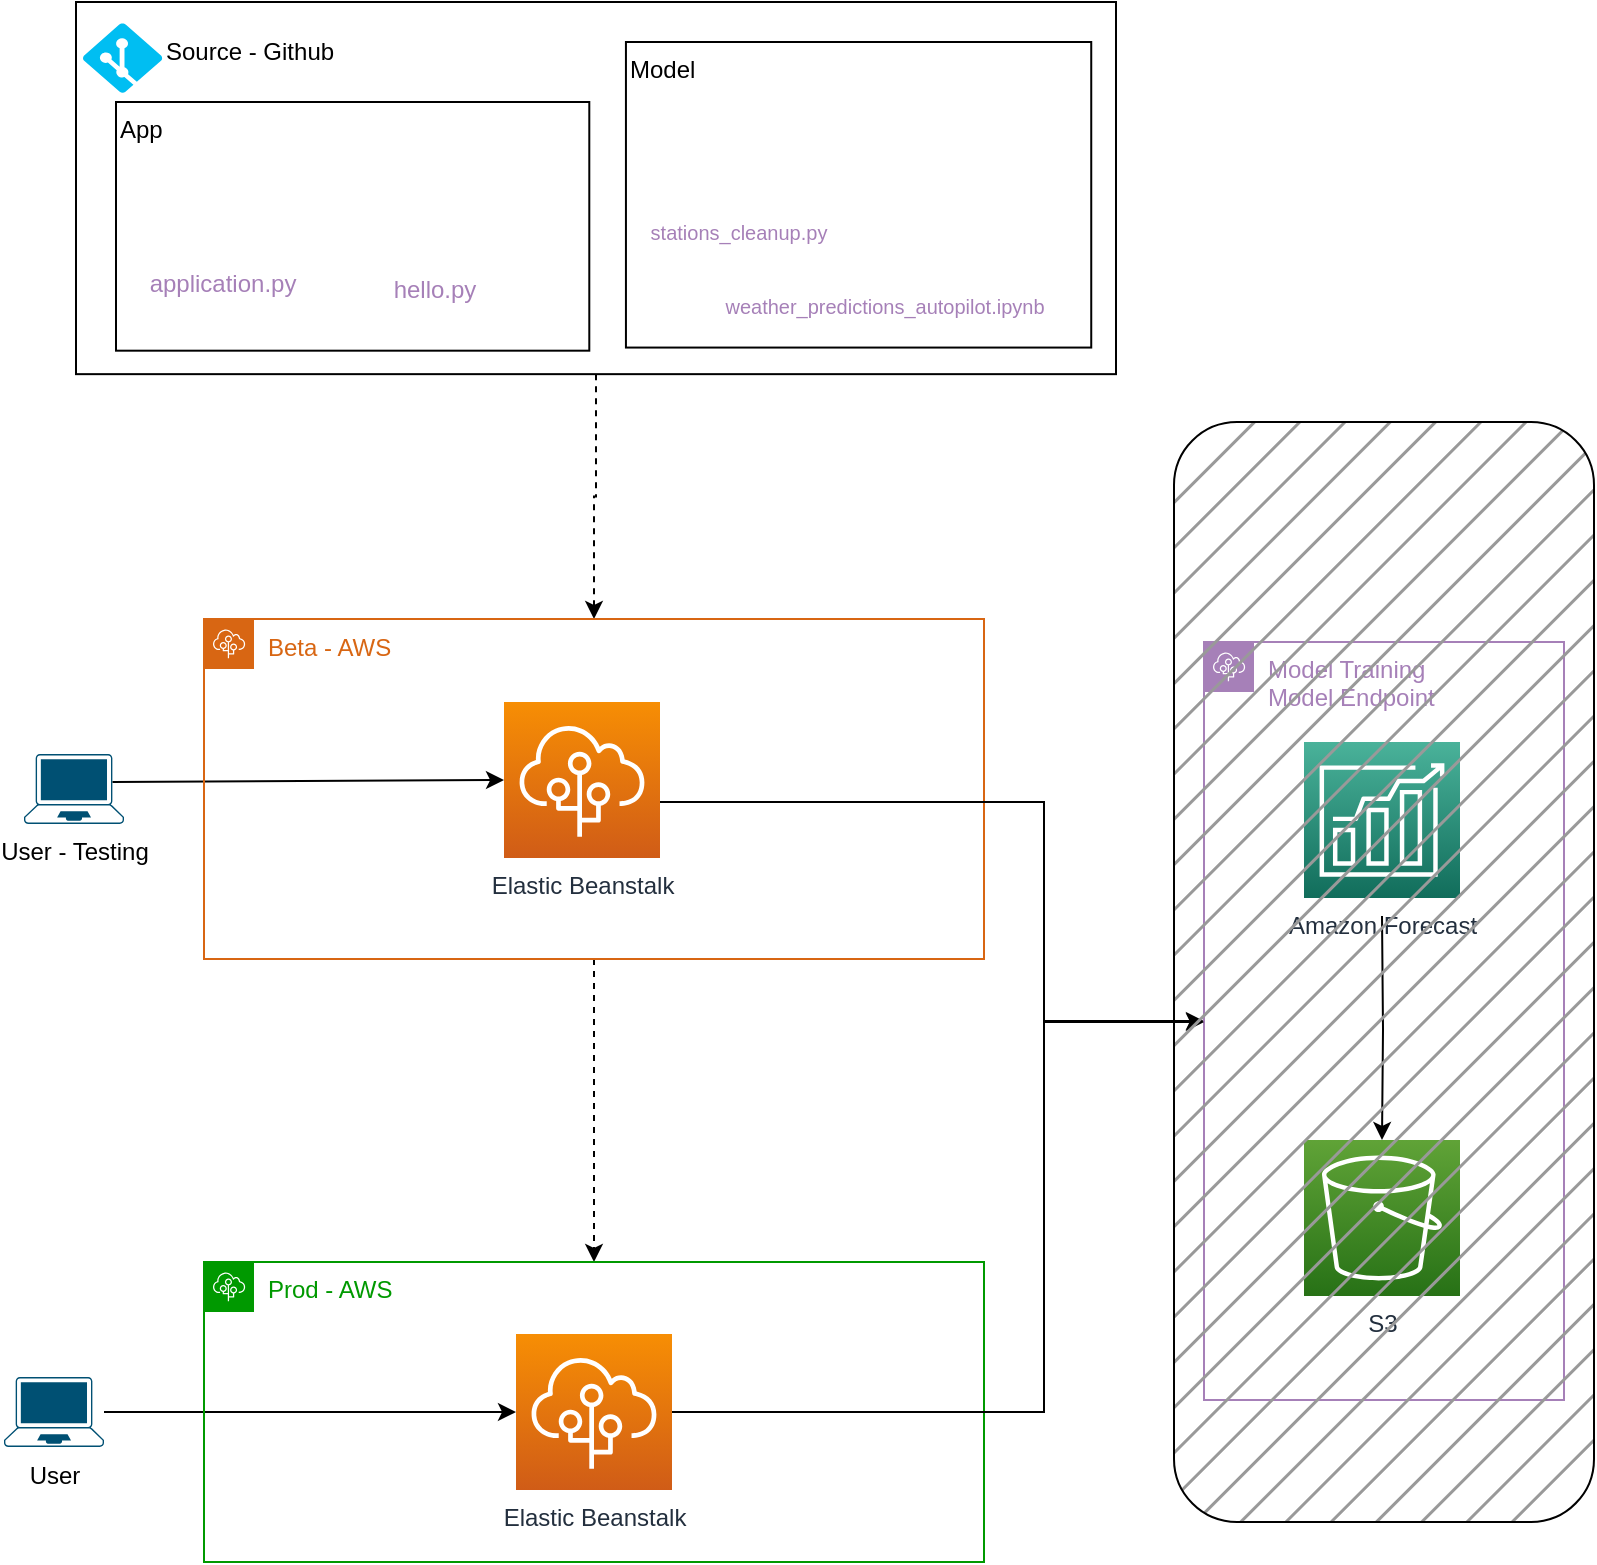 <mxfile version="20.4.1" type="github">
  <diagram id="uCUmhPaclYyrkWVYoByS" name="Page-1">
    <mxGraphModel dx="1272" dy="690" grid="1" gridSize="10" guides="1" tooltips="1" connect="1" arrows="1" fold="1" page="1" pageScale="1" pageWidth="850" pageHeight="1100" math="0" shadow="0">
      <root>
        <mxCell id="0" />
        <mxCell id="1" parent="0" />
        <mxCell id="PGNGUmruBmEjUjXc-qWK-28" style="edgeStyle=orthogonalEdgeStyle;rounded=0;orthogonalLoop=1;jettySize=auto;html=1;dashed=1;" edge="1" parent="1" source="PGNGUmruBmEjUjXc-qWK-27" target="PGNGUmruBmEjUjXc-qWK-30">
          <mxGeometry relative="1" as="geometry">
            <mxPoint x="465" y="480" as="targetPoint" />
          </mxGeometry>
        </mxCell>
        <mxCell id="PGNGUmruBmEjUjXc-qWK-35" style="edgeStyle=orthogonalEdgeStyle;rounded=0;orthogonalLoop=1;jettySize=auto;html=1;" edge="1" parent="1" source="PGNGUmruBmEjUjXc-qWK-2" target="PGNGUmruBmEjUjXc-qWK-32">
          <mxGeometry relative="1" as="geometry" />
        </mxCell>
        <mxCell id="PGNGUmruBmEjUjXc-qWK-2" value="User" style="points=[[0.13,0.02,0],[0.5,0,0],[0.87,0.02,0],[0.885,0.4,0],[0.985,0.985,0],[0.5,1,0],[0.015,0.985,0],[0.115,0.4,0]];verticalLabelPosition=bottom;sketch=0;html=1;verticalAlign=top;aspect=fixed;align=center;pointerEvents=1;shape=mxgraph.cisco19.laptop;fillColor=#005073;strokeColor=none;" vertex="1" parent="1">
          <mxGeometry x="50" y="797.5" width="50" height="35" as="geometry" />
        </mxCell>
        <mxCell id="PGNGUmruBmEjUjXc-qWK-12" value="User - Testing" style="points=[[0.13,0.02,0],[0.5,0,0],[0.87,0.02,0],[0.885,0.4,0],[0.985,0.985,0],[0.5,1,0],[0.015,0.985,0],[0.115,0.4,0]];verticalLabelPosition=bottom;sketch=0;html=1;verticalAlign=top;aspect=fixed;align=center;pointerEvents=1;shape=mxgraph.cisco19.laptop;fillColor=#005073;strokeColor=none;" vertex="1" parent="1">
          <mxGeometry x="60" y="486" width="50" height="35" as="geometry" />
        </mxCell>
        <mxCell id="PGNGUmruBmEjUjXc-qWK-13" value="" style="endArrow=classic;html=1;rounded=0;exitX=0.885;exitY=0.4;exitDx=0;exitDy=0;exitPerimeter=0;entryX=0;entryY=0.5;entryDx=0;entryDy=0;entryPerimeter=0;" edge="1" parent="1" source="PGNGUmruBmEjUjXc-qWK-12" target="PGNGUmruBmEjUjXc-qWK-11">
          <mxGeometry width="50" height="50" relative="1" as="geometry">
            <mxPoint x="120" y="530" as="sourcePoint" />
            <mxPoint x="170" y="480" as="targetPoint" />
          </mxGeometry>
        </mxCell>
        <mxCell id="PGNGUmruBmEjUjXc-qWK-29" value="" style="group" vertex="1" connectable="0" parent="1">
          <mxGeometry x="86" y="110" width="520" height="210" as="geometry" />
        </mxCell>
        <mxCell id="PGNGUmruBmEjUjXc-qWK-27" value="" style="rounded=0;whiteSpace=wrap;html=1;fillColor=none;" vertex="1" parent="PGNGUmruBmEjUjXc-qWK-29">
          <mxGeometry width="520.0" height="186.076" as="geometry" />
        </mxCell>
        <mxCell id="PGNGUmruBmEjUjXc-qWK-15" value="Source - Github" style="verticalLabelPosition=bottom;html=1;verticalAlign=top;align=left;strokeColor=none;fillColor=#00BEF2;shape=mxgraph.azure.git_repository;horizontal=0;direction=south;rotation=90;" vertex="1" parent="PGNGUmruBmEjUjXc-qWK-29">
          <mxGeometry x="5.943" y="8.201" width="34.704" height="39.873" as="geometry" />
        </mxCell>
        <mxCell id="PGNGUmruBmEjUjXc-qWK-46" value="application.py" style="shape=image;html=1;verticalAlign=top;verticalLabelPosition=bottom;labelBackgroundColor=#ffffff;imageAspect=0;aspect=fixed;image=https://cdn1.iconfinder.com/data/icons/ionicons-fill-vol-2/512/logo-python-128.png;strokeColor=#A680B8;fontColor=#A680B8;" vertex="1" parent="PGNGUmruBmEjUjXc-qWK-29">
          <mxGeometry x="40.646" y="62.352" width="64.488" height="64.488" as="geometry" />
        </mxCell>
        <mxCell id="PGNGUmruBmEjUjXc-qWK-47" value="hello.py" style="shape=image;html=1;verticalAlign=top;verticalLabelPosition=bottom;labelBackgroundColor=#ffffff;imageAspect=0;aspect=fixed;image=https://cdn1.iconfinder.com/data/icons/ionicons-fill-vol-2/512/logo-python-128.png;strokeColor=#A680B8;fontColor=#A680B8;" vertex="1" parent="PGNGUmruBmEjUjXc-qWK-29">
          <mxGeometry x="144.002" y="59.379" width="70.44" height="70.44" as="geometry" />
        </mxCell>
        <mxCell id="PGNGUmruBmEjUjXc-qWK-50" value="Model" style="rounded=0;whiteSpace=wrap;html=1;fillColor=none;align=left;verticalAlign=top;" vertex="1" parent="PGNGUmruBmEjUjXc-qWK-29">
          <mxGeometry x="274.97" y="20" width="232.65" height="152.78" as="geometry" />
        </mxCell>
        <mxCell id="PGNGUmruBmEjUjXc-qWK-48" value="stations_cleanup.py" style="shape=image;html=1;verticalAlign=top;verticalLabelPosition=bottom;labelBackgroundColor=#ffffff;imageAspect=0;aspect=fixed;image=https://cdn1.iconfinder.com/data/icons/ionicons-fill-vol-2/512/logo-python-128.png;strokeColor=#A680B8;fontColor=#A680B8;fontSize=10;" vertex="1" parent="PGNGUmruBmEjUjXc-qWK-29">
          <mxGeometry x="304" y="48.07" width="54.49" height="54.49" as="geometry" />
        </mxCell>
        <mxCell id="PGNGUmruBmEjUjXc-qWK-49" value="weather_predictions_autopilot.ipynb" style="shape=image;html=1;verticalAlign=top;verticalLabelPosition=bottom;labelBackgroundColor=#ffffff;imageAspect=0;aspect=fixed;image=https://cdn1.iconfinder.com/data/icons/ionicons-fill-vol-2/512/logo-python-128.png;strokeColor=#A680B8;fontColor=#A680B8;fontSize=10;" vertex="1" parent="PGNGUmruBmEjUjXc-qWK-29">
          <mxGeometry x="374" y="80" width="60.31" height="60.31" as="geometry" />
        </mxCell>
        <mxCell id="PGNGUmruBmEjUjXc-qWK-51" value="App" style="rounded=0;whiteSpace=wrap;html=1;fillColor=none;align=left;verticalAlign=top;" vertex="1" parent="PGNGUmruBmEjUjXc-qWK-29">
          <mxGeometry x="20" y="50" width="236.65" height="124.34" as="geometry" />
        </mxCell>
        <mxCell id="PGNGUmruBmEjUjXc-qWK-36" style="edgeStyle=orthogonalEdgeStyle;rounded=0;orthogonalLoop=1;jettySize=auto;html=1;entryX=0.5;entryY=0;entryDx=0;entryDy=0;dashed=1;fontColor=#009900;" edge="1" parent="1" source="PGNGUmruBmEjUjXc-qWK-30" target="PGNGUmruBmEjUjXc-qWK-31">
          <mxGeometry relative="1" as="geometry" />
        </mxCell>
        <mxCell id="PGNGUmruBmEjUjXc-qWK-30" value="Beta - AWS" style="points=[[0,0],[0.25,0],[0.5,0],[0.75,0],[1,0],[1,0.25],[1,0.5],[1,0.75],[1,1],[0.75,1],[0.5,1],[0.25,1],[0,1],[0,0.75],[0,0.5],[0,0.25]];outlineConnect=0;gradientColor=none;html=1;whiteSpace=wrap;fontSize=12;fontStyle=0;container=1;pointerEvents=0;collapsible=0;recursiveResize=0;shape=mxgraph.aws4.group;grIcon=mxgraph.aws4.group_elastic_beanstalk;strokeColor=#D86613;fillColor=none;verticalAlign=top;align=left;spacingLeft=30;fontColor=#D86613;dashed=0;" vertex="1" parent="1">
          <mxGeometry x="150" y="418.5" width="390" height="170" as="geometry" />
        </mxCell>
        <mxCell id="PGNGUmruBmEjUjXc-qWK-11" value="Elastic Beanstalk" style="sketch=0;points=[[0,0,0],[0.25,0,0],[0.5,0,0],[0.75,0,0],[1,0,0],[0,1,0],[0.25,1,0],[0.5,1,0],[0.75,1,0],[1,1,0],[0,0.25,0],[0,0.5,0],[0,0.75,0],[1,0.25,0],[1,0.5,0],[1,0.75,0]];outlineConnect=0;fontColor=#232F3E;gradientColor=#F78E04;gradientDirection=north;fillColor=#D05C17;strokeColor=#ffffff;dashed=0;verticalLabelPosition=bottom;verticalAlign=top;align=center;html=1;fontSize=12;fontStyle=0;aspect=fixed;shape=mxgraph.aws4.resourceIcon;resIcon=mxgraph.aws4.elastic_beanstalk;" vertex="1" parent="PGNGUmruBmEjUjXc-qWK-30">
          <mxGeometry x="150" y="41.5" width="78" height="78" as="geometry" />
        </mxCell>
        <mxCell id="PGNGUmruBmEjUjXc-qWK-31" value="&lt;font color=&quot;#009900&quot;&gt;Prod - AWS&lt;/font&gt;" style="points=[[0,0],[0.25,0],[0.5,0],[0.75,0],[1,0],[1,0.25],[1,0.5],[1,0.75],[1,1],[0.75,1],[0.5,1],[0.25,1],[0,1],[0,0.75],[0,0.5],[0,0.25]];outlineConnect=0;gradientColor=none;html=1;whiteSpace=wrap;fontSize=12;fontStyle=0;container=1;pointerEvents=0;collapsible=0;recursiveResize=0;shape=mxgraph.aws4.group;grIcon=mxgraph.aws4.group_elastic_beanstalk;strokeColor=#009900;fillColor=none;verticalAlign=top;align=left;spacingLeft=30;fontColor=#D86613;dashed=0;" vertex="1" parent="1">
          <mxGeometry x="150" y="740" width="390" height="150" as="geometry" />
        </mxCell>
        <mxCell id="PGNGUmruBmEjUjXc-qWK-32" value="Elastic Beanstalk" style="sketch=0;points=[[0,0,0],[0.25,0,0],[0.5,0,0],[0.75,0,0],[1,0,0],[0,1,0],[0.25,1,0],[0.5,1,0],[0.75,1,0],[1,1,0],[0,0.25,0],[0,0.5,0],[0,0.75,0],[1,0.25,0],[1,0.5,0],[1,0.75,0]];outlineConnect=0;fontColor=#232F3E;gradientColor=#F78E04;gradientDirection=north;fillColor=#D05C17;strokeColor=#ffffff;dashed=0;verticalLabelPosition=bottom;verticalAlign=top;align=center;html=1;fontSize=12;fontStyle=0;aspect=fixed;shape=mxgraph.aws4.resourceIcon;resIcon=mxgraph.aws4.elastic_beanstalk;" vertex="1" parent="PGNGUmruBmEjUjXc-qWK-31">
          <mxGeometry x="156" y="36" width="78" height="78" as="geometry" />
        </mxCell>
        <mxCell id="PGNGUmruBmEjUjXc-qWK-10" style="edgeStyle=orthogonalEdgeStyle;rounded=0;orthogonalLoop=1;jettySize=auto;html=1;entryX=0;entryY=0.5;entryDx=0;entryDy=0;" edge="1" parent="1" source="PGNGUmruBmEjUjXc-qWK-11" target="PGNGUmruBmEjUjXc-qWK-42">
          <mxGeometry relative="1" as="geometry">
            <mxPoint x="770" y="690" as="targetPoint" />
            <Array as="points">
              <mxPoint x="570" y="510" />
              <mxPoint x="570" y="620" />
            </Array>
          </mxGeometry>
        </mxCell>
        <mxCell id="PGNGUmruBmEjUjXc-qWK-37" value="S3" style="sketch=0;points=[[0,0,0],[0.25,0,0],[0.5,0,0],[0.75,0,0],[1,0,0],[0,1,0],[0.25,1,0],[0.5,1,0],[0.75,1,0],[1,1,0],[0,0.25,0],[0,0.5,0],[0,0.75,0],[1,0.25,0],[1,0.5,0],[1,0.75,0]];outlineConnect=0;fontColor=#232F3E;gradientColor=#60A337;gradientDirection=north;fillColor=#277116;strokeColor=#ffffff;dashed=0;verticalLabelPosition=bottom;verticalAlign=top;align=center;html=1;fontSize=12;fontStyle=0;aspect=fixed;shape=mxgraph.aws4.resourceIcon;resIcon=mxgraph.aws4.s3;" vertex="1" parent="1">
          <mxGeometry x="700" y="679" width="78" height="78" as="geometry" />
        </mxCell>
        <mxCell id="PGNGUmruBmEjUjXc-qWK-40" style="edgeStyle=orthogonalEdgeStyle;rounded=0;orthogonalLoop=1;jettySize=auto;html=1;fontColor=#009900;" edge="1" parent="1" target="PGNGUmruBmEjUjXc-qWK-37">
          <mxGeometry relative="1" as="geometry">
            <mxPoint x="739" y="567" as="sourcePoint" />
          </mxGeometry>
        </mxCell>
        <mxCell id="PGNGUmruBmEjUjXc-qWK-41" style="edgeStyle=orthogonalEdgeStyle;rounded=0;orthogonalLoop=1;jettySize=auto;html=1;exitX=0.5;exitY=1;exitDx=0;exitDy=0;exitPerimeter=0;fontColor=#009900;" edge="1" parent="1" source="PGNGUmruBmEjUjXc-qWK-37" target="PGNGUmruBmEjUjXc-qWK-37">
          <mxGeometry relative="1" as="geometry" />
        </mxCell>
        <mxCell id="PGNGUmruBmEjUjXc-qWK-42" value="&lt;font color=&quot;#a680b8&quot;&gt;Model Training&lt;br&gt;Model Endpoint&lt;/font&gt;" style="points=[[0,0],[0.25,0],[0.5,0],[0.75,0],[1,0],[1,0.25],[1,0.5],[1,0.75],[1,1],[0.75,1],[0.5,1],[0.25,1],[0,1],[0,0.75],[0,0.5],[0,0.25]];outlineConnect=0;gradientColor=none;html=1;whiteSpace=wrap;fontSize=12;fontStyle=0;container=1;pointerEvents=0;collapsible=0;recursiveResize=0;shape=mxgraph.aws4.group;grIcon=mxgraph.aws4.group_elastic_beanstalk;strokeColor=#A680B8;fillColor=none;verticalAlign=top;align=left;spacingLeft=30;fontColor=#D86613;dashed=0;" vertex="1" parent="1">
          <mxGeometry x="650" y="430" width="180" height="379" as="geometry" />
        </mxCell>
        <mxCell id="PGNGUmruBmEjUjXc-qWK-53" value="Amazon Forecast" style="sketch=0;points=[[0,0,0],[0.25,0,0],[0.5,0,0],[0.75,0,0],[1,0,0],[0,1,0],[0.25,1,0],[0.5,1,0],[0.75,1,0],[1,1,0],[0,0.25,0],[0,0.5,0],[0,0.75,0],[1,0.25,0],[1,0.5,0],[1,0.75,0]];outlineConnect=0;fontColor=#232F3E;gradientColor=#4AB29A;gradientDirection=north;fillColor=#116D5B;strokeColor=#ffffff;dashed=0;verticalLabelPosition=bottom;verticalAlign=top;align=center;html=1;fontSize=12;fontStyle=0;aspect=fixed;shape=mxgraph.aws4.resourceIcon;resIcon=mxgraph.aws4.forecast;fillStyle=hatch;" vertex="1" parent="PGNGUmruBmEjUjXc-qWK-42">
          <mxGeometry x="50" y="50" width="78" height="78" as="geometry" />
        </mxCell>
        <mxCell id="PGNGUmruBmEjUjXc-qWK-44" style="edgeStyle=orthogonalEdgeStyle;rounded=0;orthogonalLoop=1;jettySize=auto;html=1;fontColor=#A680B8;" edge="1" parent="1" source="PGNGUmruBmEjUjXc-qWK-32" target="PGNGUmruBmEjUjXc-qWK-42">
          <mxGeometry relative="1" as="geometry">
            <Array as="points">
              <mxPoint x="570" y="815" />
              <mxPoint x="570" y="620" />
            </Array>
          </mxGeometry>
        </mxCell>
        <mxCell id="PGNGUmruBmEjUjXc-qWK-52" value="" style="rounded=1;whiteSpace=wrap;html=1;fontSize=10;fillColor=#999999;fillStyle=hatch;" vertex="1" parent="1">
          <mxGeometry x="635" y="320" width="210" height="550" as="geometry" />
        </mxCell>
      </root>
    </mxGraphModel>
  </diagram>
</mxfile>
